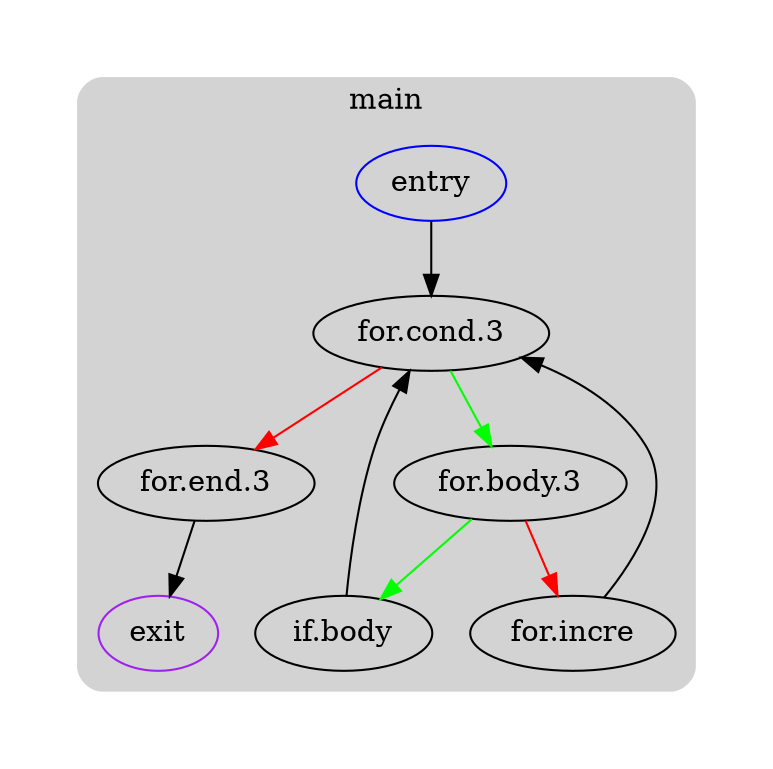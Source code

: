 digraph G {
  compound=true
  subgraph cluster_ {
    peripheries=0
    margin=10
    subgraph cluster_0_wrapper {
      peripheries=0
      margin=15
      subgraph cluster_0 {
        label="main"
        color=darkgray
        style=rounded
        bgcolor=lightgray
        margin=10
        cluster_0_0[label="entry",shape=oval,color=blue,rank=source]
        cluster_0_1[label="for.cond.3",shape=oval]
        cluster_0_2[label="for.body.3",shape=oval]
        cluster_0_3[label="if.body",shape=oval]
        cluster_0_4[label="for.incre",shape=oval]
        cluster_0_5[label="for.end.3",shape=oval]
        cluster_0_exit[label=exit,color=purple,rank=sink]
        cluster_0_0 -> cluster_0_1
        cluster_0_1 -> cluster_0_2 [color=green]
        cluster_0_1 -> cluster_0_5 [color=red]
        cluster_0_2 -> cluster_0_3 [color=green]
        cluster_0_2 -> cluster_0_4 [color=red]
        cluster_0_3 -> cluster_0_1
        cluster_0_4 -> cluster_0_1
        cluster_0_5 -> cluster_0_exit [color=black]
      }
    }
  }
}
